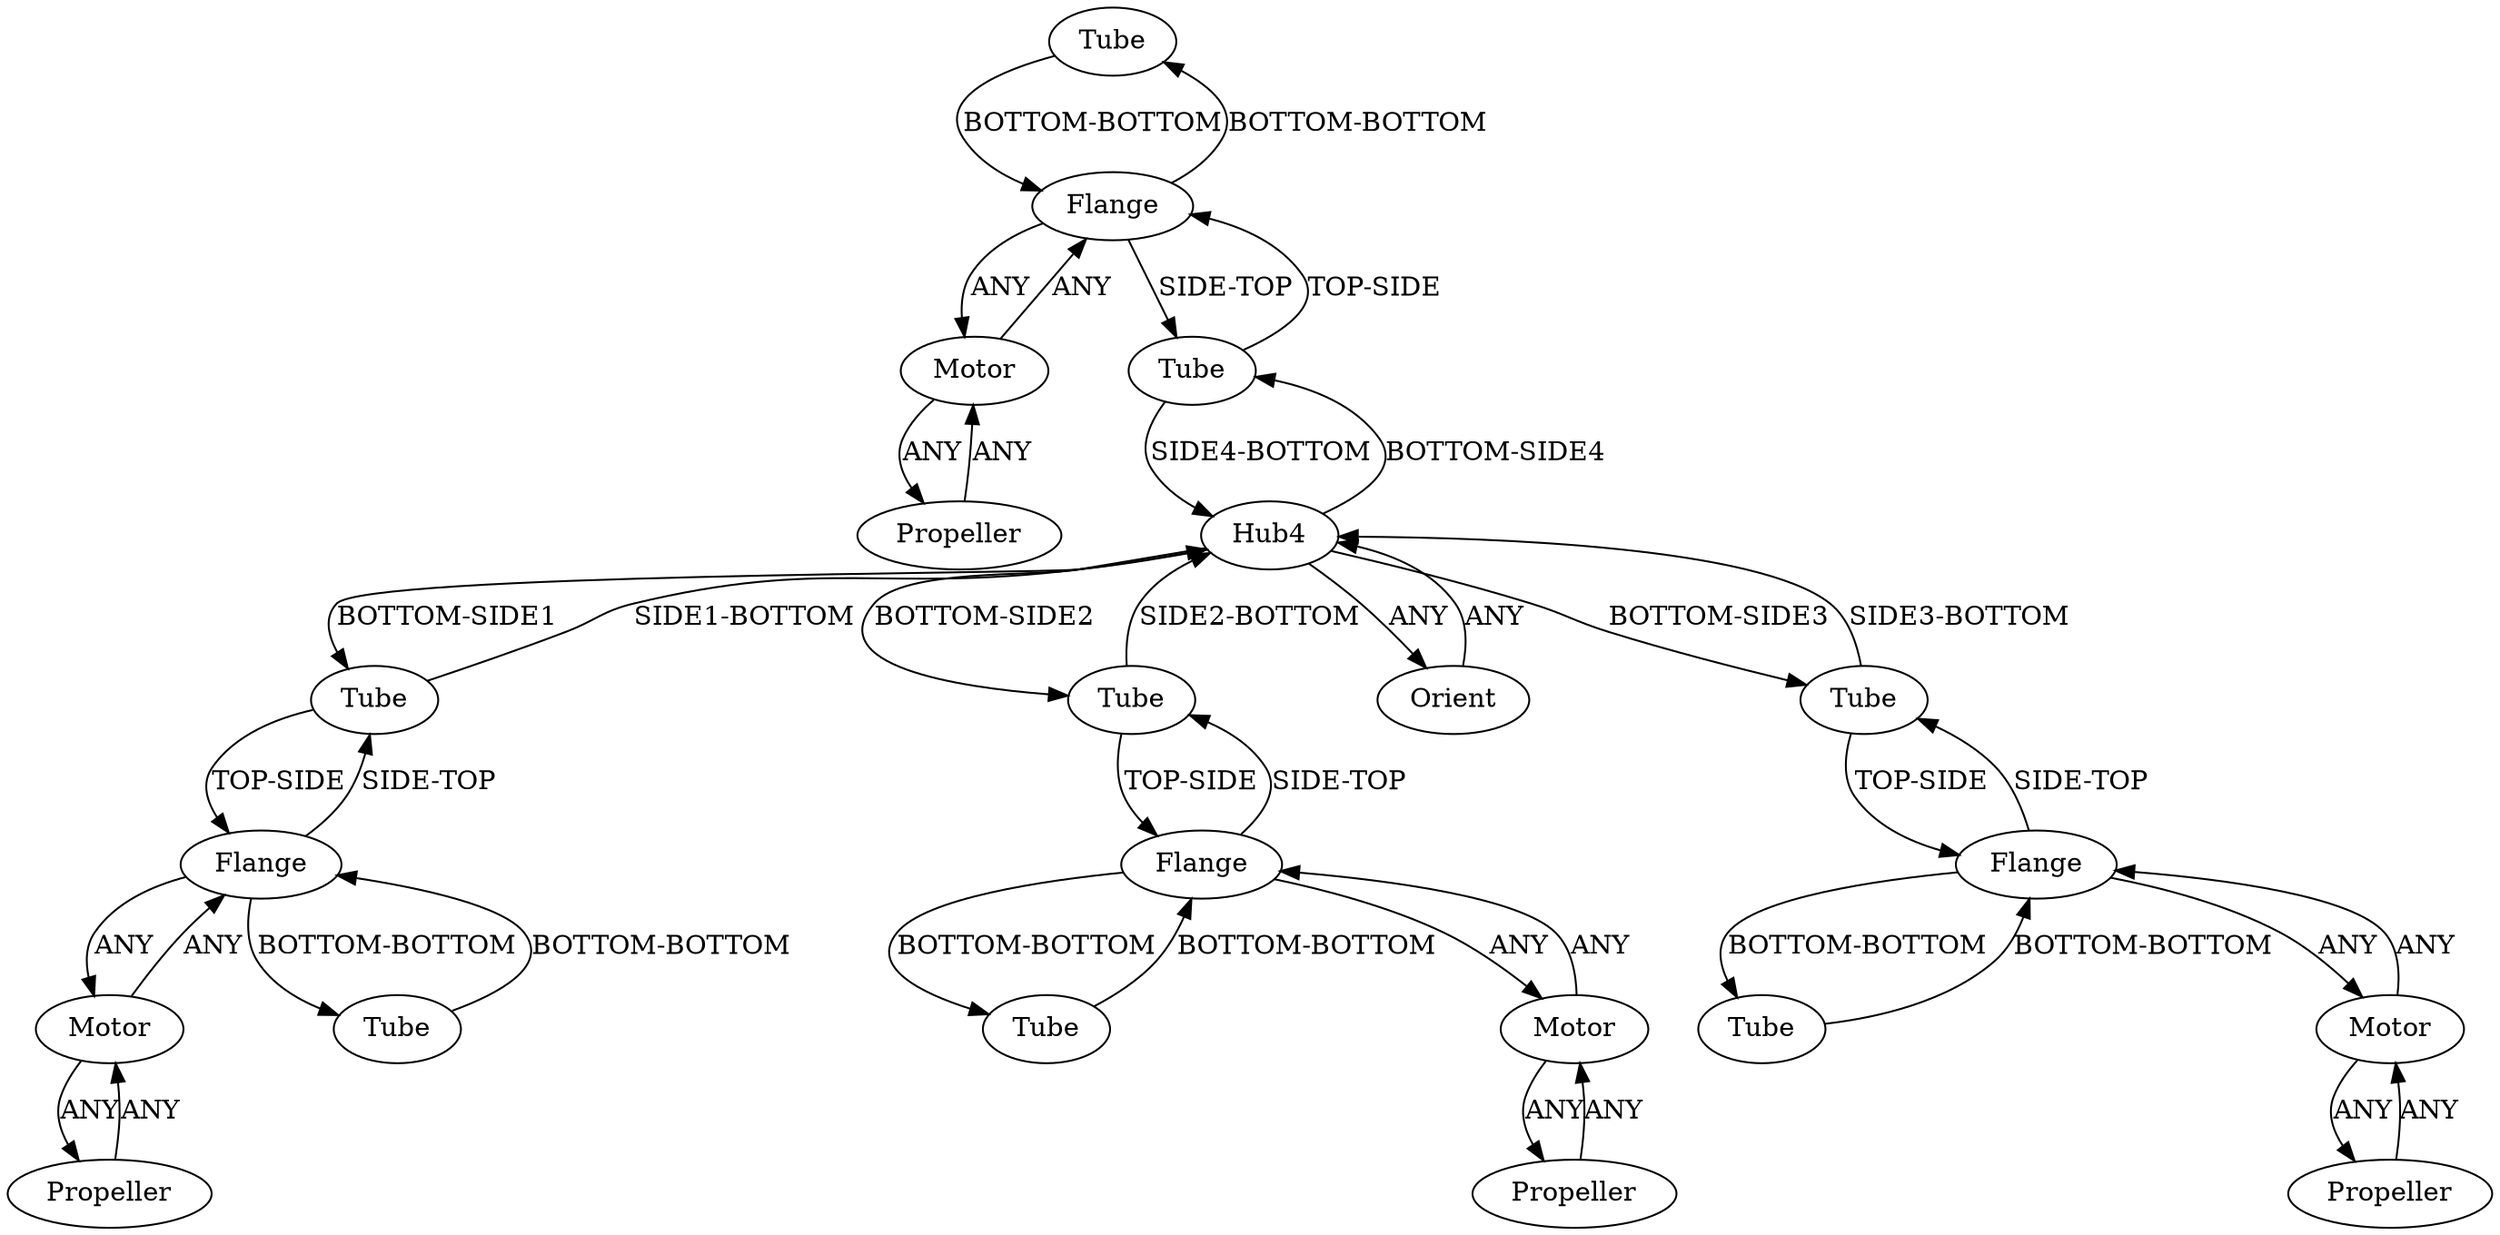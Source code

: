 /* Created by igraph 0.10.2 */
digraph {
  0 [
    instance=Tube_instance_1
    label=Tube
  ];
  1 [
    instance=Motor_instance_1
    label=Motor
  ];
  2 [
    instance=Tube_instance_2
    label=Tube
  ];
  3 [
    instance=Tube_instance_3
    label=Tube
  ];
  4 [
    instance=Propeller_instance_1
    label=Propeller
  ];
  5 [
    instance=Tube_instance_4
    label=Tube
  ];
  6 [
    instance=Motor_instance_2
    label=Motor
  ];
  7 [
    instance=Flange_instance_1
    label=Flange
  ];
  8 [
    instance=Hub4_instance_1
    label=Hub4
  ];
  9 [
    instance=Tube_instance_5
    label=Tube
  ];
  10 [
    instance=Tube_instance_6
    label=Tube
  ];
  11 [
    instance=Orient
    label=Orient
  ];
  12 [
    instance=Motor_instance_3
    label=Motor
  ];
  13 [
    instance=Flange_instance_2
    label=Flange
  ];
  14 [
    instance=Propeller_instance_2
    label=Propeller
  ];
  15 [
    instance=Flange_instance_3
    label=Flange
  ];
  16 [
    instance=Propeller_instance_3
    label=Propeller
  ];
  17 [
    instance=Propeller_instance_4
    label=Propeller
  ];
  18 [
    instance=Motor_instance_4
    label=Motor
  ];
  19 [
    instance=Flange_instance_4
    label=Flange
  ];
  20 [
    instance=Tube_instance_7
    label=Tube
  ];
  21 [
    instance=Tube_instance_8
    label=Tube
  ];

  0 -> 13 [
    label="BOTTOM-BOTTOM"
  ];
  1 -> 14 [
    label=ANY
  ];
  1 -> 19 [
    label=ANY
  ];
  2 -> 8 [
    label="SIDE1-BOTTOM"
  ];
  2 -> 19 [
    label="TOP-SIDE"
  ];
  3 -> 15 [
    label="BOTTOM-BOTTOM"
  ];
  4 -> 6 [
    label=ANY
  ];
  5 -> 19 [
    label="BOTTOM-BOTTOM"
  ];
  6 -> 13 [
    label=ANY
  ];
  6 -> 4 [
    label=ANY
  ];
  7 -> 9 [
    label="BOTTOM-BOTTOM"
  ];
  7 -> 10 [
    label="SIDE-TOP"
  ];
  7 -> 12 [
    label=ANY
  ];
  8 -> 10 [
    label="BOTTOM-SIDE2"
  ];
  8 -> 2 [
    label="BOTTOM-SIDE1"
  ];
  8 -> 20 [
    label="BOTTOM-SIDE4"
  ];
  8 -> 21 [
    label="BOTTOM-SIDE3"
  ];
  8 -> 11 [
    label=ANY
  ];
  9 -> 7 [
    label="BOTTOM-BOTTOM"
  ];
  10 -> 8 [
    label="SIDE2-BOTTOM"
  ];
  10 -> 7 [
    label="TOP-SIDE"
  ];
  11 -> 8 [
    label=ANY
  ];
  12 -> 7 [
    label=ANY
  ];
  12 -> 17 [
    label=ANY
  ];
  13 -> 20 [
    label="SIDE-TOP"
  ];
  13 -> 0 [
    label="BOTTOM-BOTTOM"
  ];
  13 -> 6 [
    label=ANY
  ];
  14 -> 1 [
    label=ANY
  ];
  15 -> 3 [
    label="BOTTOM-BOTTOM"
  ];
  15 -> 21 [
    label="SIDE-TOP"
  ];
  15 -> 18 [
    label=ANY
  ];
  16 -> 18 [
    label=ANY
  ];
  17 -> 12 [
    label=ANY
  ];
  18 -> 16 [
    label=ANY
  ];
  18 -> 15 [
    label=ANY
  ];
  19 -> 1 [
    label=ANY
  ];
  19 -> 2 [
    label="SIDE-TOP"
  ];
  19 -> 5 [
    label="BOTTOM-BOTTOM"
  ];
  20 -> 8 [
    label="SIDE4-BOTTOM"
  ];
  20 -> 13 [
    label="TOP-SIDE"
  ];
  21 -> 15 [
    label="TOP-SIDE"
  ];
  21 -> 8 [
    label="SIDE3-BOTTOM"
  ];
}
